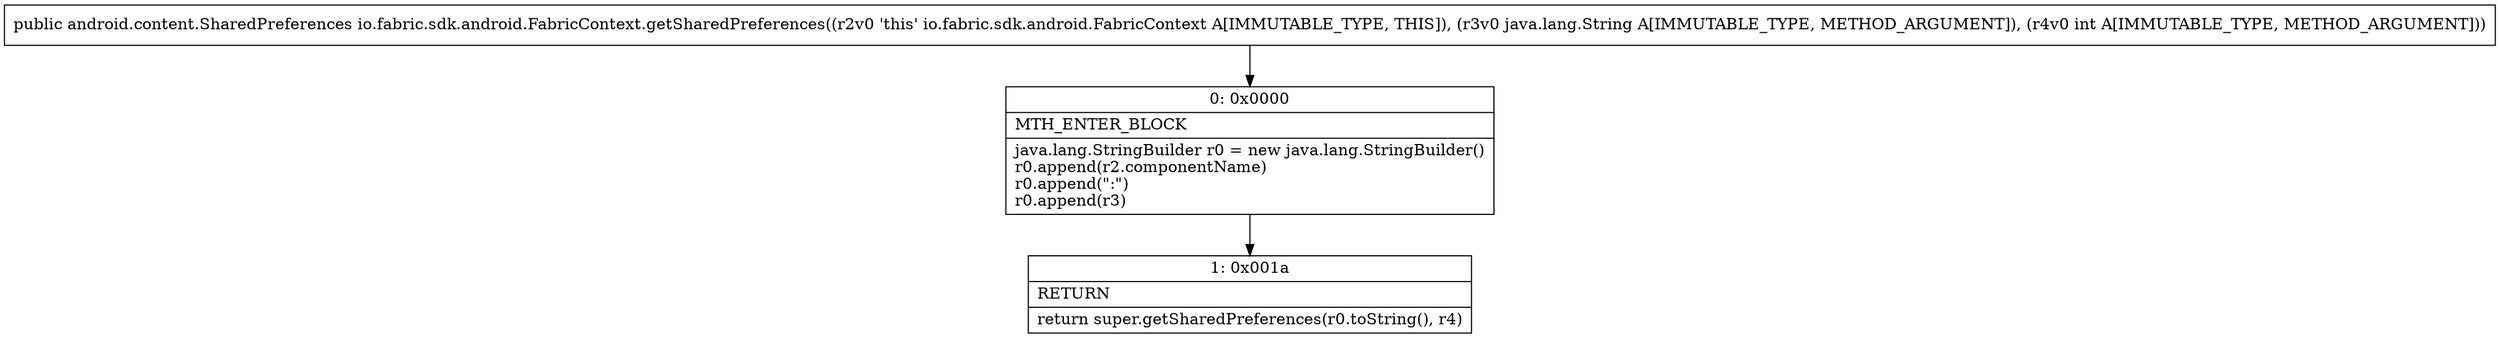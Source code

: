 digraph "CFG forio.fabric.sdk.android.FabricContext.getSharedPreferences(Ljava\/lang\/String;I)Landroid\/content\/SharedPreferences;" {
Node_0 [shape=record,label="{0\:\ 0x0000|MTH_ENTER_BLOCK\l|java.lang.StringBuilder r0 = new java.lang.StringBuilder()\lr0.append(r2.componentName)\lr0.append(\":\")\lr0.append(r3)\l}"];
Node_1 [shape=record,label="{1\:\ 0x001a|RETURN\l|return super.getSharedPreferences(r0.toString(), r4)\l}"];
MethodNode[shape=record,label="{public android.content.SharedPreferences io.fabric.sdk.android.FabricContext.getSharedPreferences((r2v0 'this' io.fabric.sdk.android.FabricContext A[IMMUTABLE_TYPE, THIS]), (r3v0 java.lang.String A[IMMUTABLE_TYPE, METHOD_ARGUMENT]), (r4v0 int A[IMMUTABLE_TYPE, METHOD_ARGUMENT])) }"];
MethodNode -> Node_0;
Node_0 -> Node_1;
}

